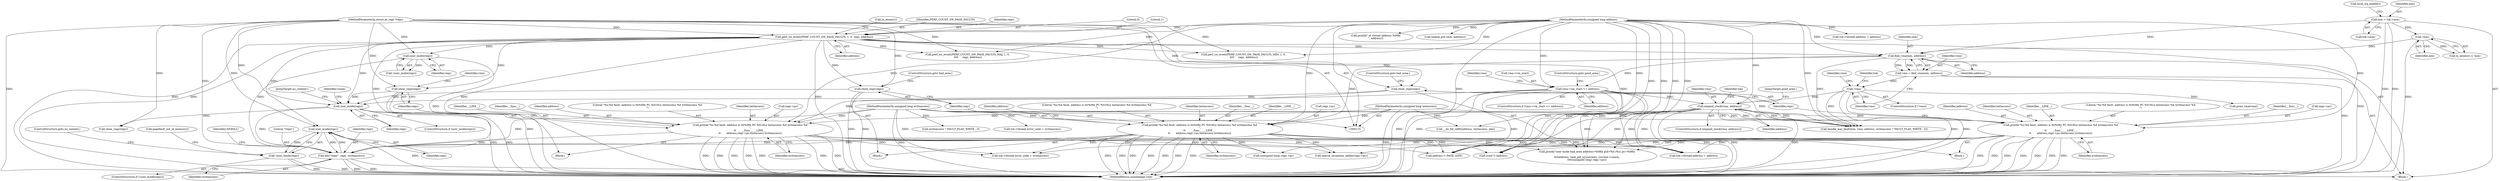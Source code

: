 digraph "1_linux_a8b0ca17b80e92faab46ee7179ba9e99ccb61233_30@pointer" {
"1000465" [label="(Call,user_mode(regs))"];
"1000136" [label="(Call,perf_sw_event(PERF_COUNT_SW_PAGE_FAULTS, 1, 0, regs, address))"];
"1000116" [label="(MethodParameterIn,struct pt_regs *regs)"];
"1000119" [label="(MethodParameterIn,unsigned long address)"];
"1000451" [label="(Call,die(\"Oops\", regs, writeaccess))"];
"1000350" [label="(Call,user_mode(regs))"];
"1000227" [label="(Call,show_regs(regs))"];
"1000205" [label="(Call,show_regs(regs))"];
"1000174" [label="(Call,show_regs(regs))"];
"1000504" [label="(Call,user_mode(regs))"];
"1000465" [label="(Call,user_mode(regs))"];
"1000217" [label="(Call,printk(\"%s:%d fault, address is 0x%08x PC %016Lx textaccess %d writeaccess %d\n\",\n\t\t       __func__, __LINE__,\n\t\t       address,regs->pc,textaccess,writeaccess))"];
"1000211" [label="(Call,expand_stack(vma, address))"];
"1000159" [label="(Call,!vma)"];
"1000153" [label="(Call,vma = find_vma(mm, address))"];
"1000155" [label="(Call,find_vma(mm, address))"];
"1000145" [label="(Call,!mm)"];
"1000130" [label="(Call,mm = tsk->mm)"];
"1000178" [label="(Call,vma->vm_start <= address)"];
"1000118" [label="(MethodParameterIn,unsigned long textaccess)"];
"1000117" [label="(MethodParameterIn,unsigned long writeaccess)"];
"1000164" [label="(Call,printk(\"%s:%d fault, address is 0x%08x PC %016Lx textaccess %d writeaccess %d\n\",\n\t\t       __func__, __LINE__,\n\t\t       address,regs->pc,textaccess,writeaccess))"];
"1000195" [label="(Call,printk(\"%s:%d fault, address is 0x%08x PC %016Lx textaccess %d writeaccess %d\n\",\n\t\t       __func__, __LINE__,\n\t\t       address,regs->pc,textaccess,writeaccess))"];
"1000464" [label="(Call,!user_mode(regs))"];
"1000423" [label="(JumpTarget,no_context:)"];
"1000135" [label="(Call,local_irq_enable())"];
"1000219" [label="(Identifier,__func__)"];
"1000156" [label="(Identifier,mm)"];
"1000116" [label="(MethodParameterIn,struct pt_regs *regs)"];
"1000478" [label="(Call,tsk->thread.address = address)"];
"1000163" [label="(Identifier,tsk)"];
"1000393" [label="(Call,tsk->thread.error_code = writeaccess)"];
"1000161" [label="(Block,)"];
"1000378" [label="(Call,show_regs(regs))"];
"1000448" [label="(Call,printk(\" at virtual address %08lx\n\", address))"];
"1000213" [label="(Identifier,address)"];
"1000176" [label="(ControlStructure,goto bad_area;)"];
"1000199" [label="(Identifier,address)"];
"1000179" [label="(Call,vma->vm_start)"];
"1000192" [label="(Block,)"];
"1000229" [label="(ControlStructure,goto bad_area;)"];
"1000165" [label="(Literal,\"%s:%d fault, address is 0x%08x PC %016Lx textaccess %d writeaccess %d\n\")"];
"1000143" [label="(Call,in_atomic() || !mm)"];
"1000154" [label="(Identifier,vma)"];
"1000196" [label="(Literal,\"%s:%d fault, address is 0x%08x PC %016Lx textaccess %d writeaccess %d\n\")"];
"1000504" [label="(Call,user_mode(regs))"];
"1000230" [label="(JumpTarget,good_area:)"];
"1000172" [label="(Identifier,textaccess)"];
"1000222" [label="(Call,regs->pc)"];
"1000349" [label="(ControlStructure,if (user_mode(regs)))"];
"1000485" [label="(Call,tsk->thread.error_code = writeaccess)"];
"1000463" [label="(ControlStructure,if (!user_mode(regs)))"];
"1000212" [label="(Identifier,vma)"];
"1000228" [label="(Identifier,regs)"];
"1000118" [label="(MethodParameterIn,unsigned long textaccess)"];
"1000166" [label="(Identifier,__func__)"];
"1000454" [label="(Identifier,writeaccess)"];
"1000373" [label="(Call,(unsigned long) regs->pc)"];
"1000132" [label="(Call,tsk->mm)"];
"1000177" [label="(ControlStructure,if (vma->vm_start <= address))"];
"1000211" [label="(Call,expand_stack(vma, address))"];
"1000203" [label="(Identifier,textaccess)"];
"1000140" [label="(Identifier,regs)"];
"1000456" [label="(Identifier,SIGKILL)"];
"1000464" [label="(Call,!user_mode(regs))"];
"1000205" [label="(Call,show_regs(regs))"];
"1000167" [label="(Identifier,__LINE__)"];
"1000468" [label="(Call,pagefault_out_of_memory())"];
"1000131" [label="(Identifier,mm)"];
"1000174" [label="(Call,show_regs(regs))"];
"1000350" [label="(Call,user_mode(regs))"];
"1000164" [label="(Call,printk(\"%s:%d fault, address is 0x%08x PC %016Lx textaccess %d writeaccess %d\n\",\n\t\t       __func__, __LINE__,\n\t\t       address,regs->pc,textaccess,writeaccess))"];
"1000503" [label="(Call,!user_mode(regs))"];
"1000184" [label="(ControlStructure,goto good_area;)"];
"1000182" [label="(Identifier,address)"];
"1000141" [label="(Identifier,address)"];
"1000452" [label="(Literal,\"Oops\")"];
"1000139" [label="(Literal,0)"];
"1000221" [label="(Identifier,address)"];
"1000207" [label="(Call,print_vma(vma))"];
"1000267" [label="(Call,handle_mm_fault(mm, vma, address, writeaccess ? FAULT_FLAG_WRITE : 0))"];
"1000117" [label="(MethodParameterIn,unsigned long writeaccess)"];
"1000451" [label="(Call,die(\"Oops\", regs, writeaccess))"];
"1000160" [label="(Identifier,vma)"];
"1000217" [label="(Call,printk(\"%s:%d fault, address is 0x%08x PC %016Lx textaccess %d writeaccess %d\n\",\n\t\t       __func__, __LINE__,\n\t\t       address,regs->pc,textaccess,writeaccess))"];
"1000119" [label="(MethodParameterIn,unsigned long address)"];
"1000507" [label="(MethodReturn,asmlinkage void)"];
"1000157" [label="(Identifier,address)"];
"1000138" [label="(Literal,1)"];
"1000158" [label="(ControlStructure,if (!vma))"];
"1000302" [label="(Call,perf_sw_event(PERF_COUNT_SW_PAGE_FAULTS_MAJ, 1, 0,\n \t\t\t\t     regs, address))"];
"1000225" [label="(Identifier,textaccess)"];
"1000130" [label="(Call,mm = tsk->mm)"];
"1000169" [label="(Call,regs->pc)"];
"1000189" [label="(Identifier,vma)"];
"1000136" [label="(Call,perf_sw_event(PERF_COUNT_SW_PAGE_FAULTS, 1, 0, regs, address))"];
"1000168" [label="(Identifier,address)"];
"1000200" [label="(Call,regs->pc)"];
"1000314" [label="(Call,perf_sw_event(PERF_COUNT_SW_PAGE_FAULTS_MIN, 1, 0,\n \t\t\t\t     regs, address))"];
"1000330" [label="(Call,__do_tlb_refill(address, textaccess, pte))"];
"1000322" [label="(Call,lookup_pte (mm, address))"];
"1000206" [label="(Identifier,regs)"];
"1000159" [label="(Call,!vma)"];
"1000466" [label="(Identifier,regs)"];
"1000195" [label="(Call,printk(\"%s:%d fault, address is 0x%08x PC %016Lx textaccess %d writeaccess %d\n\",\n\t\t       __func__, __LINE__,\n\t\t       address,regs->pc,textaccess,writeaccess))"];
"1000467" [label="(ControlStructure,goto no_context;)"];
"1000220" [label="(Identifier,__LINE__)"];
"1000153" [label="(Call,vma = find_vma(mm, address))"];
"1000218" [label="(Literal,\"%s:%d fault, address is 0x%08x PC %016Lx textaccess %d writeaccess %d\n\")"];
"1000453" [label="(Identifier,regs)"];
"1000180" [label="(Identifier,vma)"];
"1000120" [label="(Block,)"];
"1000144" [label="(Call,in_atomic())"];
"1000351" [label="(Identifier,regs)"];
"1000137" [label="(Identifier,PERF_COUNT_SW_PAGE_FAULTS)"];
"1000198" [label="(Identifier,__LINE__)"];
"1000197" [label="(Identifier,__func__)"];
"1000146" [label="(Identifier,mm)"];
"1000386" [label="(Call,tsk->thread.address = address)"];
"1000175" [label="(Identifier,regs)"];
"1000365" [label="(Call,printk(\"user mode bad_area address=%08lx pid=%d (%s) pc=%08lx\n\",\n\t\t\t\taddress, task_pid_nr(current), current->comm,\n\t\t\t\t(unsigned long) regs->pc))"];
"1000155" [label="(Call,find_vma(mm, address))"];
"1000271" [label="(Call,writeaccess ? FAULT_FLAG_WRITE : 0)"];
"1000465" [label="(Call,user_mode(regs))"];
"1000204" [label="(Identifier,writeaccess)"];
"1000214" [label="(Block,)"];
"1000216" [label="(Identifier,tsk)"];
"1000444" [label="(Call,address < PAGE_SIZE)"];
"1000210" [label="(ControlStructure,if (expand_stack(vma, address)))"];
"1000178" [label="(Call,vma->vm_start <= address)"];
"1000173" [label="(Identifier,writeaccess)"];
"1000428" [label="(Call,search_exception_tables(regs->pc))"];
"1000208" [label="(Identifier,vma)"];
"1000227" [label="(Call,show_regs(regs))"];
"1000355" [label="(Identifier,count)"];
"1000145" [label="(Call,!mm)"];
"1000414" [label="(Call,(void *) address)"];
"1000505" [label="(Identifier,regs)"];
"1000226" [label="(Identifier,writeaccess)"];
"1000465" -> "1000464"  [label="AST: "];
"1000465" -> "1000466"  [label="CFG: "];
"1000466" -> "1000465"  [label="AST: "];
"1000464" -> "1000465"  [label="CFG: "];
"1000465" -> "1000507"  [label="DDG: "];
"1000465" -> "1000451"  [label="DDG: "];
"1000465" -> "1000464"  [label="DDG: "];
"1000136" -> "1000465"  [label="DDG: "];
"1000451" -> "1000465"  [label="DDG: "];
"1000116" -> "1000465"  [label="DDG: "];
"1000136" -> "1000120"  [label="AST: "];
"1000136" -> "1000141"  [label="CFG: "];
"1000137" -> "1000136"  [label="AST: "];
"1000138" -> "1000136"  [label="AST: "];
"1000139" -> "1000136"  [label="AST: "];
"1000140" -> "1000136"  [label="AST: "];
"1000141" -> "1000136"  [label="AST: "];
"1000144" -> "1000136"  [label="CFG: "];
"1000136" -> "1000507"  [label="DDG: "];
"1000136" -> "1000507"  [label="DDG: "];
"1000136" -> "1000507"  [label="DDG: "];
"1000136" -> "1000507"  [label="DDG: "];
"1000116" -> "1000136"  [label="DDG: "];
"1000119" -> "1000136"  [label="DDG: "];
"1000136" -> "1000155"  [label="DDG: "];
"1000136" -> "1000174"  [label="DDG: "];
"1000136" -> "1000205"  [label="DDG: "];
"1000136" -> "1000227"  [label="DDG: "];
"1000136" -> "1000302"  [label="DDG: "];
"1000136" -> "1000314"  [label="DDG: "];
"1000136" -> "1000350"  [label="DDG: "];
"1000136" -> "1000444"  [label="DDG: "];
"1000136" -> "1000451"  [label="DDG: "];
"1000136" -> "1000504"  [label="DDG: "];
"1000116" -> "1000115"  [label="AST: "];
"1000116" -> "1000507"  [label="DDG: "];
"1000116" -> "1000174"  [label="DDG: "];
"1000116" -> "1000205"  [label="DDG: "];
"1000116" -> "1000227"  [label="DDG: "];
"1000116" -> "1000302"  [label="DDG: "];
"1000116" -> "1000314"  [label="DDG: "];
"1000116" -> "1000350"  [label="DDG: "];
"1000116" -> "1000378"  [label="DDG: "];
"1000116" -> "1000451"  [label="DDG: "];
"1000116" -> "1000504"  [label="DDG: "];
"1000119" -> "1000115"  [label="AST: "];
"1000119" -> "1000507"  [label="DDG: "];
"1000119" -> "1000155"  [label="DDG: "];
"1000119" -> "1000164"  [label="DDG: "];
"1000119" -> "1000178"  [label="DDG: "];
"1000119" -> "1000195"  [label="DDG: "];
"1000119" -> "1000211"  [label="DDG: "];
"1000119" -> "1000217"  [label="DDG: "];
"1000119" -> "1000267"  [label="DDG: "];
"1000119" -> "1000302"  [label="DDG: "];
"1000119" -> "1000314"  [label="DDG: "];
"1000119" -> "1000322"  [label="DDG: "];
"1000119" -> "1000330"  [label="DDG: "];
"1000119" -> "1000365"  [label="DDG: "];
"1000119" -> "1000386"  [label="DDG: "];
"1000119" -> "1000414"  [label="DDG: "];
"1000119" -> "1000444"  [label="DDG: "];
"1000119" -> "1000448"  [label="DDG: "];
"1000119" -> "1000478"  [label="DDG: "];
"1000451" -> "1000120"  [label="AST: "];
"1000451" -> "1000454"  [label="CFG: "];
"1000452" -> "1000451"  [label="AST: "];
"1000453" -> "1000451"  [label="AST: "];
"1000454" -> "1000451"  [label="AST: "];
"1000456" -> "1000451"  [label="CFG: "];
"1000451" -> "1000507"  [label="DDG: "];
"1000451" -> "1000507"  [label="DDG: "];
"1000350" -> "1000451"  [label="DDG: "];
"1000504" -> "1000451"  [label="DDG: "];
"1000217" -> "1000451"  [label="DDG: "];
"1000164" -> "1000451"  [label="DDG: "];
"1000195" -> "1000451"  [label="DDG: "];
"1000117" -> "1000451"  [label="DDG: "];
"1000350" -> "1000349"  [label="AST: "];
"1000350" -> "1000351"  [label="CFG: "];
"1000351" -> "1000350"  [label="AST: "];
"1000355" -> "1000350"  [label="CFG: "];
"1000423" -> "1000350"  [label="CFG: "];
"1000350" -> "1000507"  [label="DDG: "];
"1000350" -> "1000507"  [label="DDG: "];
"1000227" -> "1000350"  [label="DDG: "];
"1000205" -> "1000350"  [label="DDG: "];
"1000174" -> "1000350"  [label="DDG: "];
"1000350" -> "1000378"  [label="DDG: "];
"1000227" -> "1000214"  [label="AST: "];
"1000227" -> "1000228"  [label="CFG: "];
"1000228" -> "1000227"  [label="AST: "];
"1000229" -> "1000227"  [label="CFG: "];
"1000227" -> "1000507"  [label="DDG: "];
"1000205" -> "1000192"  [label="AST: "];
"1000205" -> "1000206"  [label="CFG: "];
"1000206" -> "1000205"  [label="AST: "];
"1000208" -> "1000205"  [label="CFG: "];
"1000205" -> "1000507"  [label="DDG: "];
"1000174" -> "1000161"  [label="AST: "];
"1000174" -> "1000175"  [label="CFG: "];
"1000175" -> "1000174"  [label="AST: "];
"1000176" -> "1000174"  [label="CFG: "];
"1000174" -> "1000507"  [label="DDG: "];
"1000504" -> "1000503"  [label="AST: "];
"1000504" -> "1000505"  [label="CFG: "];
"1000505" -> "1000504"  [label="AST: "];
"1000503" -> "1000504"  [label="CFG: "];
"1000504" -> "1000507"  [label="DDG: "];
"1000504" -> "1000503"  [label="DDG: "];
"1000217" -> "1000214"  [label="AST: "];
"1000217" -> "1000226"  [label="CFG: "];
"1000218" -> "1000217"  [label="AST: "];
"1000219" -> "1000217"  [label="AST: "];
"1000220" -> "1000217"  [label="AST: "];
"1000221" -> "1000217"  [label="AST: "];
"1000222" -> "1000217"  [label="AST: "];
"1000225" -> "1000217"  [label="AST: "];
"1000226" -> "1000217"  [label="AST: "];
"1000228" -> "1000217"  [label="CFG: "];
"1000217" -> "1000507"  [label="DDG: "];
"1000217" -> "1000507"  [label="DDG: "];
"1000217" -> "1000507"  [label="DDG: "];
"1000217" -> "1000507"  [label="DDG: "];
"1000217" -> "1000507"  [label="DDG: "];
"1000217" -> "1000507"  [label="DDG: "];
"1000217" -> "1000507"  [label="DDG: "];
"1000211" -> "1000217"  [label="DDG: "];
"1000118" -> "1000217"  [label="DDG: "];
"1000117" -> "1000217"  [label="DDG: "];
"1000217" -> "1000365"  [label="DDG: "];
"1000217" -> "1000373"  [label="DDG: "];
"1000217" -> "1000386"  [label="DDG: "];
"1000217" -> "1000393"  [label="DDG: "];
"1000217" -> "1000414"  [label="DDG: "];
"1000217" -> "1000428"  [label="DDG: "];
"1000217" -> "1000444"  [label="DDG: "];
"1000211" -> "1000210"  [label="AST: "];
"1000211" -> "1000213"  [label="CFG: "];
"1000212" -> "1000211"  [label="AST: "];
"1000213" -> "1000211"  [label="AST: "];
"1000216" -> "1000211"  [label="CFG: "];
"1000230" -> "1000211"  [label="CFG: "];
"1000211" -> "1000507"  [label="DDG: "];
"1000211" -> "1000507"  [label="DDG: "];
"1000211" -> "1000507"  [label="DDG: "];
"1000159" -> "1000211"  [label="DDG: "];
"1000178" -> "1000211"  [label="DDG: "];
"1000211" -> "1000267"  [label="DDG: "];
"1000211" -> "1000267"  [label="DDG: "];
"1000211" -> "1000365"  [label="DDG: "];
"1000211" -> "1000386"  [label="DDG: "];
"1000211" -> "1000414"  [label="DDG: "];
"1000211" -> "1000444"  [label="DDG: "];
"1000159" -> "1000158"  [label="AST: "];
"1000159" -> "1000160"  [label="CFG: "];
"1000160" -> "1000159"  [label="AST: "];
"1000163" -> "1000159"  [label="CFG: "];
"1000180" -> "1000159"  [label="CFG: "];
"1000159" -> "1000507"  [label="DDG: "];
"1000159" -> "1000507"  [label="DDG: "];
"1000153" -> "1000159"  [label="DDG: "];
"1000159" -> "1000207"  [label="DDG: "];
"1000159" -> "1000267"  [label="DDG: "];
"1000153" -> "1000120"  [label="AST: "];
"1000153" -> "1000155"  [label="CFG: "];
"1000154" -> "1000153"  [label="AST: "];
"1000155" -> "1000153"  [label="AST: "];
"1000160" -> "1000153"  [label="CFG: "];
"1000153" -> "1000507"  [label="DDG: "];
"1000155" -> "1000153"  [label="DDG: "];
"1000155" -> "1000153"  [label="DDG: "];
"1000155" -> "1000157"  [label="CFG: "];
"1000156" -> "1000155"  [label="AST: "];
"1000157" -> "1000155"  [label="AST: "];
"1000155" -> "1000507"  [label="DDG: "];
"1000145" -> "1000155"  [label="DDG: "];
"1000130" -> "1000155"  [label="DDG: "];
"1000155" -> "1000164"  [label="DDG: "];
"1000155" -> "1000178"  [label="DDG: "];
"1000155" -> "1000267"  [label="DDG: "];
"1000145" -> "1000143"  [label="AST: "];
"1000145" -> "1000146"  [label="CFG: "];
"1000146" -> "1000145"  [label="AST: "];
"1000143" -> "1000145"  [label="CFG: "];
"1000145" -> "1000507"  [label="DDG: "];
"1000145" -> "1000143"  [label="DDG: "];
"1000130" -> "1000145"  [label="DDG: "];
"1000130" -> "1000120"  [label="AST: "];
"1000130" -> "1000132"  [label="CFG: "];
"1000131" -> "1000130"  [label="AST: "];
"1000132" -> "1000130"  [label="AST: "];
"1000135" -> "1000130"  [label="CFG: "];
"1000130" -> "1000507"  [label="DDG: "];
"1000130" -> "1000507"  [label="DDG: "];
"1000178" -> "1000177"  [label="AST: "];
"1000178" -> "1000182"  [label="CFG: "];
"1000179" -> "1000178"  [label="AST: "];
"1000182" -> "1000178"  [label="AST: "];
"1000184" -> "1000178"  [label="CFG: "];
"1000189" -> "1000178"  [label="CFG: "];
"1000178" -> "1000507"  [label="DDG: "];
"1000178" -> "1000507"  [label="DDG: "];
"1000178" -> "1000507"  [label="DDG: "];
"1000178" -> "1000195"  [label="DDG: "];
"1000178" -> "1000267"  [label="DDG: "];
"1000178" -> "1000365"  [label="DDG: "];
"1000178" -> "1000386"  [label="DDG: "];
"1000178" -> "1000414"  [label="DDG: "];
"1000178" -> "1000444"  [label="DDG: "];
"1000118" -> "1000115"  [label="AST: "];
"1000118" -> "1000507"  [label="DDG: "];
"1000118" -> "1000164"  [label="DDG: "];
"1000118" -> "1000195"  [label="DDG: "];
"1000118" -> "1000330"  [label="DDG: "];
"1000117" -> "1000115"  [label="AST: "];
"1000117" -> "1000507"  [label="DDG: "];
"1000117" -> "1000164"  [label="DDG: "];
"1000117" -> "1000195"  [label="DDG: "];
"1000117" -> "1000267"  [label="DDG: "];
"1000117" -> "1000271"  [label="DDG: "];
"1000117" -> "1000393"  [label="DDG: "];
"1000117" -> "1000485"  [label="DDG: "];
"1000164" -> "1000161"  [label="AST: "];
"1000164" -> "1000173"  [label="CFG: "];
"1000165" -> "1000164"  [label="AST: "];
"1000166" -> "1000164"  [label="AST: "];
"1000167" -> "1000164"  [label="AST: "];
"1000168" -> "1000164"  [label="AST: "];
"1000169" -> "1000164"  [label="AST: "];
"1000172" -> "1000164"  [label="AST: "];
"1000173" -> "1000164"  [label="AST: "];
"1000175" -> "1000164"  [label="CFG: "];
"1000164" -> "1000507"  [label="DDG: "];
"1000164" -> "1000507"  [label="DDG: "];
"1000164" -> "1000507"  [label="DDG: "];
"1000164" -> "1000507"  [label="DDG: "];
"1000164" -> "1000507"  [label="DDG: "];
"1000164" -> "1000507"  [label="DDG: "];
"1000164" -> "1000507"  [label="DDG: "];
"1000164" -> "1000365"  [label="DDG: "];
"1000164" -> "1000373"  [label="DDG: "];
"1000164" -> "1000386"  [label="DDG: "];
"1000164" -> "1000393"  [label="DDG: "];
"1000164" -> "1000414"  [label="DDG: "];
"1000164" -> "1000428"  [label="DDG: "];
"1000164" -> "1000444"  [label="DDG: "];
"1000195" -> "1000192"  [label="AST: "];
"1000195" -> "1000204"  [label="CFG: "];
"1000196" -> "1000195"  [label="AST: "];
"1000197" -> "1000195"  [label="AST: "];
"1000198" -> "1000195"  [label="AST: "];
"1000199" -> "1000195"  [label="AST: "];
"1000200" -> "1000195"  [label="AST: "];
"1000203" -> "1000195"  [label="AST: "];
"1000204" -> "1000195"  [label="AST: "];
"1000206" -> "1000195"  [label="CFG: "];
"1000195" -> "1000507"  [label="DDG: "];
"1000195" -> "1000507"  [label="DDG: "];
"1000195" -> "1000507"  [label="DDG: "];
"1000195" -> "1000507"  [label="DDG: "];
"1000195" -> "1000507"  [label="DDG: "];
"1000195" -> "1000507"  [label="DDG: "];
"1000195" -> "1000507"  [label="DDG: "];
"1000195" -> "1000365"  [label="DDG: "];
"1000195" -> "1000373"  [label="DDG: "];
"1000195" -> "1000386"  [label="DDG: "];
"1000195" -> "1000393"  [label="DDG: "];
"1000195" -> "1000414"  [label="DDG: "];
"1000195" -> "1000428"  [label="DDG: "];
"1000195" -> "1000444"  [label="DDG: "];
"1000464" -> "1000463"  [label="AST: "];
"1000467" -> "1000464"  [label="CFG: "];
"1000468" -> "1000464"  [label="CFG: "];
"1000464" -> "1000507"  [label="DDG: "];
"1000464" -> "1000507"  [label="DDG: "];
}
